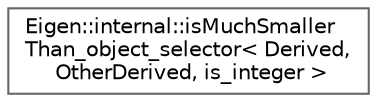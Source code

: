digraph "Graphical Class Hierarchy"
{
 // LATEX_PDF_SIZE
  bgcolor="transparent";
  edge [fontname=Helvetica,fontsize=10,labelfontname=Helvetica,labelfontsize=10];
  node [fontname=Helvetica,fontsize=10,shape=box,height=0.2,width=0.4];
  rankdir="LR";
  Node0 [id="Node000000",label="Eigen::internal::isMuchSmaller\lThan_object_selector\< Derived,\l OtherDerived, is_integer \>",height=0.2,width=0.4,color="grey40", fillcolor="white", style="filled",URL="$structEigen_1_1internal_1_1isMuchSmallerThan__object__selector.html",tooltip=" "];
}
